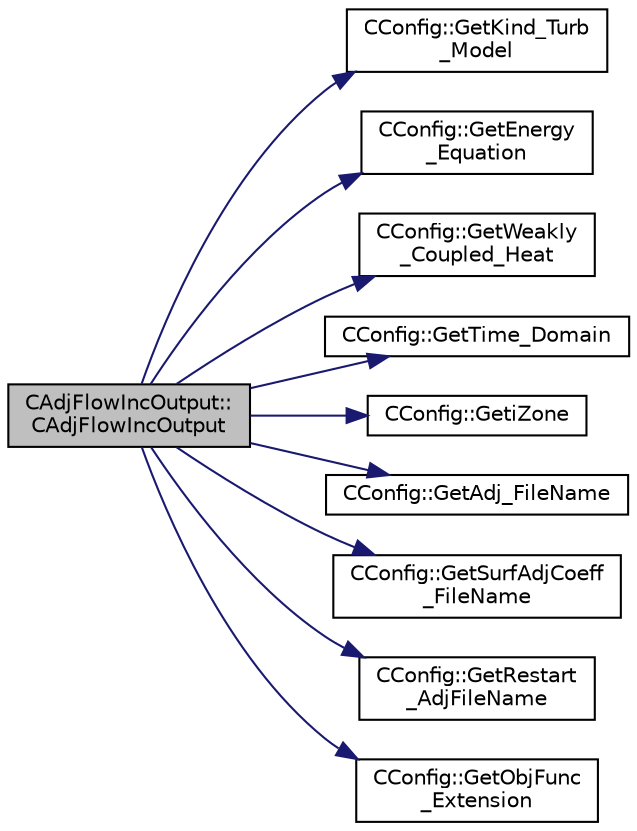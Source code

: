 digraph "CAdjFlowIncOutput::CAdjFlowIncOutput"
{
  edge [fontname="Helvetica",fontsize="10",labelfontname="Helvetica",labelfontsize="10"];
  node [fontname="Helvetica",fontsize="10",shape=record];
  rankdir="LR";
  Node0 [label="CAdjFlowIncOutput::\lCAdjFlowIncOutput",height=0.2,width=0.4,color="black", fillcolor="grey75", style="filled", fontcolor="black"];
  Node0 -> Node1 [color="midnightblue",fontsize="10",style="solid",fontname="Helvetica"];
  Node1 [label="CConfig::GetKind_Turb\l_Model",height=0.2,width=0.4,color="black", fillcolor="white", style="filled",URL="$class_c_config.html#a40aaed07fc5844d505d2c0b7076594d7",tooltip="Get the kind of the turbulence model. "];
  Node0 -> Node2 [color="midnightblue",fontsize="10",style="solid",fontname="Helvetica"];
  Node2 [label="CConfig::GetEnergy\l_Equation",height=0.2,width=0.4,color="black", fillcolor="white", style="filled",URL="$class_c_config.html#abb2ba1ecf8988532ce9cecb88c206d28",tooltip="Flag for whether to solve the energy equation for incompressible flows. "];
  Node0 -> Node3 [color="midnightblue",fontsize="10",style="solid",fontname="Helvetica"];
  Node3 [label="CConfig::GetWeakly\l_Coupled_Heat",height=0.2,width=0.4,color="black", fillcolor="white", style="filled",URL="$class_c_config.html#adb13f6471b2c0bbef919ae9d8fe95f68",tooltip="Get the heat equation. "];
  Node0 -> Node4 [color="midnightblue",fontsize="10",style="solid",fontname="Helvetica"];
  Node4 [label="CConfig::GetTime_Domain",height=0.2,width=0.4,color="black", fillcolor="white", style="filled",URL="$class_c_config.html#a6a11350b3c8d7577318be43cda6f7292",tooltip="Check if the multizone problem is solved for time domain. "];
  Node0 -> Node5 [color="midnightblue",fontsize="10",style="solid",fontname="Helvetica"];
  Node5 [label="CConfig::GetiZone",height=0.2,width=0.4,color="black", fillcolor="white", style="filled",URL="$class_c_config.html#ac09e21f44792b38adb3f933a4426b25f",tooltip="Provides the number of varaibles. "];
  Node0 -> Node6 [color="midnightblue",fontsize="10",style="solid",fontname="Helvetica"];
  Node6 [label="CConfig::GetAdj_FileName",height=0.2,width=0.4,color="black", fillcolor="white", style="filled",URL="$class_c_config.html#aed850e86bed053fd0c491efb848c2d33",tooltip="Get the name of the file with the adjoint variables. "];
  Node0 -> Node7 [color="midnightblue",fontsize="10",style="solid",fontname="Helvetica"];
  Node7 [label="CConfig::GetSurfAdjCoeff\l_FileName",height=0.2,width=0.4,color="black", fillcolor="white", style="filled",URL="$class_c_config.html#a70af73b6cee4742f034f9c3cda50a2cd",tooltip="Get the name of the file with the surface information for the adjoint problem. "];
  Node0 -> Node8 [color="midnightblue",fontsize="10",style="solid",fontname="Helvetica"];
  Node8 [label="CConfig::GetRestart\l_AdjFileName",height=0.2,width=0.4,color="black", fillcolor="white", style="filled",URL="$class_c_config.html#a9a092b9cde9fbc3baa554bf580bd3b3f",tooltip="Get the name of the restart file for the adjoint variables (drag objective function). "];
  Node0 -> Node9 [color="midnightblue",fontsize="10",style="solid",fontname="Helvetica"];
  Node9 [label="CConfig::GetObjFunc\l_Extension",height=0.2,width=0.4,color="black", fillcolor="white", style="filled",URL="$class_c_config.html#ad735d24b1c344410abea90ac9c6bb226",tooltip="Append the input filename string with the appropriate objective function extension. "];
}
